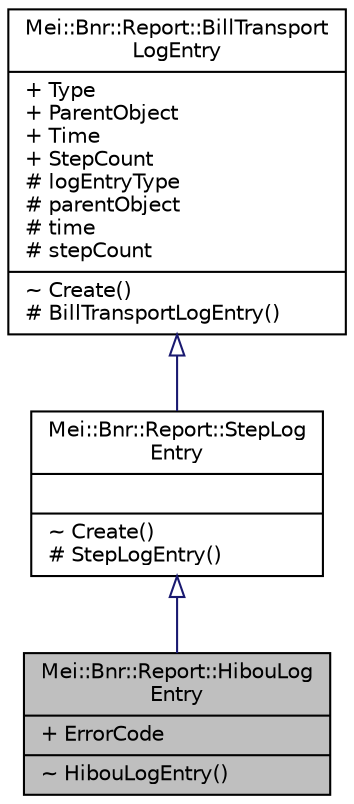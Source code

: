 digraph "Mei::Bnr::Report::HibouLogEntry"
{
  edge [fontname="Helvetica",fontsize="10",labelfontname="Helvetica",labelfontsize="10"];
  node [fontname="Helvetica",fontsize="10",shape=record];
  Node1 [label="{Mei::Bnr::Report::HibouLog\lEntry\n|+ ErrorCode\l|~ HibouLogEntry()\l}",height=0.2,width=0.4,color="black", fillcolor="grey75", style="filled", fontcolor="black"];
  Node2 -> Node1 [dir="back",color="midnightblue",fontsize="10",style="solid",arrowtail="onormal",fontname="Helvetica"];
  Node2 [label="{Mei::Bnr::Report::StepLog\lEntry\n||~ Create()\l# StepLogEntry()\l}",height=0.2,width=0.4,color="black", fillcolor="white", style="filled",URL="$a00170.html",tooltip="StepLogEntry "];
  Node3 -> Node2 [dir="back",color="midnightblue",fontsize="10",style="solid",arrowtail="onormal",fontname="Helvetica"];
  Node3 [label="{Mei::Bnr::Report::BillTransport\lLogEntry\n|+ Type\l+ ParentObject\l+ Time\l+ StepCount\l# logEntryType\l# parentObject\l# time\l# stepCount\l|~ Create()\l# BillTransportLogEntry()\l}",height=0.2,width=0.4,color="black", fillcolor="white", style="filled",URL="$a00146.html",tooltip="BillTransportLogEntry. "];
}
